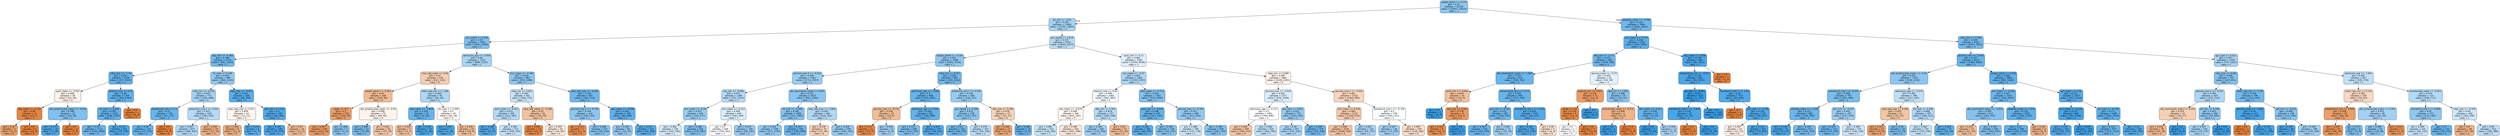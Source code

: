 digraph Tree {
node [shape=box, style="filled, rounded", color="black", fontname="helvetica"] ;
edge [fontname="helvetica"] ;
0 [label="weight_admit <= 0.179\ngini = 0.42\nsamples = 21158\nvalue = [10057, 23433]\nclass = 1", fillcolor="#8ec7f0"] ;
1 [label="ph_min <= -0.05\ngini = 0.456\nsamples = 13464\nvalue = [7476, 13801]\nclass = 1", fillcolor="#a4d2f3"] ;
0 -> 1 [labeldistance=2.5, labelangle=45, headlabel="True"] ;
2 [label="gcs_verbal <= 0.618\ngini = 0.39\nsamples = 3930\nvalue = [1641, 4544]\nclass = 1", fillcolor="#81c0ee"] ;
1 -> 2 ;
3 [label="sbp_min <= -0.184\ngini = 0.348\nsamples = 2718\nvalue = [961, 3324]\nclass = 1", fillcolor="#72b9ed"] ;
2 -> 3 ;
4 [label="mbp_max <= -1.33\ngini = 0.291\nsamples = 1738\nvalue = [477, 2221]\nclass = 1", fillcolor="#64b2eb"] ;
3 -> 4 ;
5 [label="spo2_mean <= -3.557\ngini = 0.498\nsamples = 34\nvalue = [33, 29]\nclass = 0", fillcolor="#fcf0e7"] ;
4 -> 5 ;
6 [label="dbp_mean <= -2.711\ngini = 0.08\nsamples = 12\nvalue = [23, 1]\nclass = 0", fillcolor="#e68642"] ;
5 -> 6 ;
7 [label="gini = 0.32\nsamples = 3\nvalue = [4, 1]\nclass = 0", fillcolor="#eca06a"] ;
6 -> 7 ;
8 [label="gini = 0.0\nsamples = 9\nvalue = [19, 0]\nclass = 0", fillcolor="#e58139"] ;
6 -> 8 ;
9 [label="abs_lymphocytes_mean <= -0.019\ngini = 0.388\nsamples = 22\nvalue = [10, 28]\nclass = 1", fillcolor="#80c0ee"] ;
5 -> 9 ;
10 [label="gini = 0.175\nsamples = 18\nvalue = [3, 28]\nclass = 1", fillcolor="#4ea8e8"] ;
9 -> 10 ;
11 [label="gini = 0.0\nsamples = 4\nvalue = [7, 0]\nclass = 0", fillcolor="#e58139"] ;
9 -> 11 ;
12 [label="totalco2_max <= 8.76\ngini = 0.28\nsamples = 1704\nvalue = [444, 2192]\nclass = 1", fillcolor="#61b1ea"] ;
4 -> 12 ;
13 [label="inr_max <= 0.106\ngini = 0.278\nsamples = 1703\nvalue = [438, 2192]\nclass = 1", fillcolor="#61b1ea"] ;
12 -> 13 ;
14 [label="gini = 0.317\nsamples = 1172\nvalue = [359, 1456]\nclass = 1", fillcolor="#6ab5eb"] ;
13 -> 14 ;
15 [label="gini = 0.175\nsamples = 531\nvalue = [79, 736]\nclass = 1", fillcolor="#4ea8e8"] ;
13 -> 15 ;
16 [label="gini = 0.0\nsamples = 1\nvalue = [6, 0]\nclass = 0", fillcolor="#e58139"] ;
12 -> 16 ;
17 [label="inr_max <= 0.106\ngini = 0.424\nsamples = 980\nvalue = [484, 1103]\nclass = 1", fillcolor="#90c8f0"] ;
3 -> 17 ;
18 [label="mbp_min <= -0.276\ngini = 0.455\nsamples = 771\nvalue = [436, 808]\nclass = 1", fillcolor="#a4d2f3"] ;
17 -> 18 ;
19 [label="baseexcess_min <= 2.0\ngini = 0.31\nsamples = 135\nvalue = [41, 173]\nclass = 1", fillcolor="#68b4eb"] ;
18 -> 19 ;
20 [label="gini = 0.29\nsamples = 133\nvalue = [37, 173]\nclass = 1", fillcolor="#63b2eb"] ;
19 -> 20 ;
21 [label="gini = 0.0\nsamples = 2\nvalue = [4, 0]\nclass = 0", fillcolor="#e58139"] ;
19 -> 21 ;
22 [label="potassium_max.1 <= 2.652\ngini = 0.473\nsamples = 636\nvalue = [395, 635]\nclass = 1", fillcolor="#b4daf5"] ;
18 -> 22 ;
23 [label="gini = 0.467\nsamples = 617\nvalue = [368, 625]\nclass = 1", fillcolor="#aed7f4"] ;
22 -> 23 ;
24 [label="gini = 0.394\nsamples = 19\nvalue = [27, 10]\nclass = 0", fillcolor="#efb082"] ;
22 -> 24 ;
25 [label="mbp_max <= -0.977\ngini = 0.241\nsamples = 209\nvalue = [48, 295]\nclass = 1", fillcolor="#59ade9"] ;
17 -> 25 ;
26 [label="resp_rate_max <= 0.257\ngini = 0.499\nsamples = 14\nvalue = [12, 11]\nclass = 0", fillcolor="#fdf5ef"] ;
25 -> 26 ;
27 [label="gini = 0.391\nsamples = 8\nvalue = [11, 4]\nclass = 0", fillcolor="#eeaf81"] ;
26 -> 27 ;
28 [label="gini = 0.219\nsamples = 6\nvalue = [1, 7]\nclass = 1", fillcolor="#55abe9"] ;
26 -> 28 ;
29 [label="po2_min <= 1.253\ngini = 0.2\nsamples = 195\nvalue = [36, 284]\nclass = 1", fillcolor="#52a9e8"] ;
25 -> 29 ;
30 [label="gini = 0.151\nsamples = 185\nvalue = [25, 279]\nclass = 1", fillcolor="#4ba6e7"] ;
29 -> 30 ;
31 [label="gini = 0.43\nsamples = 10\nvalue = [11, 5]\nclass = 0", fillcolor="#f1ba93"] ;
29 -> 31 ;
32 [label="admission_age <= -0.958\ngini = 0.46\nsamples = 1212\nvalue = [680, 1220]\nclass = 1", fillcolor="#a7d4f3"] ;
2 -> 32 ;
33 [label="resp_rate_mean <= 0.46\ngini = 0.47\nsamples = 229\nvalue = [221, 134]\nclass = 0", fillcolor="#f5cdb1"] ;
32 -> 33 ;
34 [label="weight_admit <= -0.401\ngini = 0.43\nsamples = 184\nvalue = [195, 89]\nclass = 0", fillcolor="#f1bb93"] ;
33 -> 34 ;
35 [label="asian <= 0.5\ngini = 0.3\nsamples = 105\nvalue = [129, 29]\nclass = 0", fillcolor="#eb9d66"] ;
34 -> 35 ;
36 [label="gini = 0.267\nsamples = 100\nvalue = [127, 24]\nclass = 0", fillcolor="#ea995e"] ;
35 -> 36 ;
37 [label="gini = 0.408\nsamples = 5\nvalue = [2, 5]\nclass = 1", fillcolor="#88c4ef"] ;
35 -> 37 ;
38 [label="abs_lymphocytes_mean <= -0.06\ngini = 0.499\nsamples = 79\nvalue = [66, 60]\nclass = 0", fillcolor="#fdf4ed"] ;
34 -> 38 ;
39 [label="gini = 0.368\nsamples = 23\nvalue = [9, 28]\nclass = 1", fillcolor="#79bced"] ;
38 -> 39 ;
40 [label="gini = 0.461\nsamples = 56\nvalue = [57, 32]\nclass = 0", fillcolor="#f4c8a8"] ;
38 -> 40 ;
41 [label="heart_rate_min <= 1.186\ngini = 0.464\nsamples = 45\nvalue = [26, 45]\nclass = 1", fillcolor="#abd6f4"] ;
33 -> 41 ;
42 [label="mbp_mean <= -0.659\ngini = 0.305\nsamples = 21\nvalue = [6, 26]\nclass = 1", fillcolor="#67b4eb"] ;
41 -> 42 ;
43 [label="gini = 0.444\nsamples = 5\nvalue = [4, 2]\nclass = 0", fillcolor="#f2c09c"] ;
42 -> 43 ;
44 [label="gini = 0.142\nsamples = 16\nvalue = [2, 24]\nclass = 1", fillcolor="#49a5e7"] ;
42 -> 44 ;
45 [label="ph_max <= -2.028\ngini = 0.5\nsamples = 24\nvalue = [20, 19]\nclass = 0", fillcolor="#fef9f5"] ;
41 -> 45 ;
46 [label="gini = 0.165\nsamples = 5\nvalue = [1, 10]\nclass = 1", fillcolor="#4da7e8"] ;
45 -> 46 ;
47 [label="gini = 0.436\nsamples = 19\nvalue = [19, 9]\nclass = 0", fillcolor="#f1bd97"] ;
45 -> 47 ;
48 [label="bun_mean <= -0.345\ngini = 0.418\nsamples = 983\nvalue = [459, 1086]\nclass = 1", fillcolor="#8dc6f0"] ;
32 -> 48 ;
49 [label="mbp_min <= 0.691\ngini = 0.487\nsamples = 402\nvalue = [268, 373]\nclass = 1", fillcolor="#c7e3f8"] ;
48 -> 49 ;
50 [label="spo2_mean <= -0.911\ngini = 0.472\nsamples = 346\nvalue = [212, 344]\nclass = 1", fillcolor="#b3d9f5"] ;
49 -> 50 ;
51 [label="gini = 0.188\nsamples = 31\nvalue = [6, 51]\nclass = 1", fillcolor="#50a9e8"] ;
50 -> 51 ;
52 [label="gini = 0.485\nsamples = 315\nvalue = [206, 293]\nclass = 1", fillcolor="#c4e2f7"] ;
50 -> 52 ;
53 [label="resp_rate_mean <= -0.548\ngini = 0.45\nsamples = 56\nvalue = [56, 29]\nclass = 0", fillcolor="#f2c2a0"] ;
49 -> 53 ;
54 [label="gini = 0.083\nsamples = 13\nvalue = [22, 1]\nclass = 0", fillcolor="#e68742"] ;
53 -> 54 ;
55 [label="gini = 0.495\nsamples = 43\nvalue = [34, 28]\nclass = 0", fillcolor="#fae9dc"] ;
53 -> 55 ;
56 [label="resp_rate_max <= -0.209\ngini = 0.333\nsamples = 581\nvalue = [191, 713]\nclass = 1", fillcolor="#6eb7ec"] ;
48 -> 56 ;
57 [label="glucose_max.2 <= -0.759\ngini = 0.416\nsamples = 222\nvalue = [106, 253]\nclass = 1", fillcolor="#8cc6f0"] ;
56 -> 57 ;
58 [label="gini = 0.153\nsamples = 5\nvalue = [11, 1]\nclass = 0", fillcolor="#e78c4b"] ;
57 -> 58 ;
59 [label="gini = 0.398\nsamples = 217\nvalue = [95, 252]\nclass = 1", fillcolor="#84c2ef"] ;
57 -> 59 ;
60 [label="wbc_mean <= -0.596\ngini = 0.263\nsamples = 359\nvalue = [85, 460]\nclass = 1", fillcolor="#5eafea"] ;
56 -> 60 ;
61 [label="gini = 0.426\nsamples = 46\nvalue = [24, 54]\nclass = 1", fillcolor="#91c9f1"] ;
60 -> 61 ;
62 [label="gini = 0.227\nsamples = 313\nvalue = [61, 406]\nclass = 1", fillcolor="#57ace9"] ;
60 -> 62 ;
63 [label="gcs_verbal <= 0.618\ngini = 0.474\nsamples = 9534\nvalue = [5835, 9257]\nclass = 1", fillcolor="#b6dbf5"] ;
1 -> 63 ;
64 [label="weight_admit <= -0.124\ngini = 0.422\nsamples = 4288\nvalue = [2041, 4719]\nclass = 1", fillcolor="#8fc7f0"] ;
63 -> 64 ;
65 [label="glucose_max.2 <= -0.412\ngini = 0.439\nsamples = 3342\nvalue = [1712, 3557]\nclass = 1", fillcolor="#98ccf2"] ;
64 -> 65 ;
66 [label="sbp_min <= -0.068\ngini = 0.473\nsamples = 1290\nvalue = [767, 1231]\nclass = 1", fillcolor="#b4daf5"] ;
65 -> 66 ;
67 [label="bun_mean <= -0.59\ngini = 0.437\nsamples = 656\nvalue = [322, 677]\nclass = 1", fillcolor="#97ccf1"] ;
66 -> 67 ;
68 [label="gini = 0.492\nsamples = 230\nvalue = [152, 196]\nclass = 1", fillcolor="#d3e9f9"] ;
67 -> 68 ;
69 [label="gini = 0.386\nsamples = 426\nvalue = [170, 481]\nclass = 1", fillcolor="#7fc0ee"] ;
67 -> 69 ;
70 [label="bun_mean <= -0.223\ngini = 0.494\nsamples = 634\nvalue = [445, 554]\nclass = 1", fillcolor="#d8ecfa"] ;
66 -> 70 ;
71 [label="gini = 0.5\nsamples = 449\nvalue = [356, 362]\nclass = 1", fillcolor="#fcfdff"] ;
70 -> 71 ;
72 [label="gini = 0.433\nsamples = 185\nvalue = [89, 192]\nclass = 1", fillcolor="#95caf1"] ;
70 -> 72 ;
73 [label="abs_eosinophils_mean <= 0.067\ngini = 0.411\nsamples = 2052\nvalue = [945, 2326]\nclass = 1", fillcolor="#89c5f0"] ;
65 -> 73 ;
74 [label="inr_min <= -0.099\ngini = 0.395\nsamples = 1688\nvalue = [731, 1965]\nclass = 1", fillcolor="#83c1ef"] ;
73 -> 74 ;
75 [label="gini = 0.422\nsamples = 1186\nvalue = [571, 1316]\nclass = 1", fillcolor="#8fc8f0"] ;
74 -> 75 ;
76 [label="gini = 0.317\nsamples = 502\nvalue = [160, 649]\nclass = 1", fillcolor="#6ab5eb"] ;
74 -> 76 ;
77 [label="resp_rate_max <= -0.869\ngini = 0.467\nsamples = 364\nvalue = [214, 361]\nclass = 1", fillcolor="#aed7f4"] ;
73 -> 77 ;
78 [label="gini = 0.476\nsamples = 74\nvalue = [72, 46]\nclass = 0", fillcolor="#f6d2b8"] ;
77 -> 78 ;
79 [label="gini = 0.428\nsamples = 290\nvalue = [142, 315]\nclass = 1", fillcolor="#92c9f1"] ;
77 -> 79 ;
80 [label="mbp_min <= 0.527\ngini = 0.344\nsamples = 946\nvalue = [329, 1162]\nclass = 1", fillcolor="#71b9ec"] ;
64 -> 80 ;
81 [label="admission_age <= -1.968\ngini = 0.3\nsamples = 680\nvalue = [201, 895]\nclass = 1", fillcolor="#65b3eb"] ;
80 -> 81 ;
82 [label="glucose_max <= -0.732\ngini = 0.436\nsamples = 19\nvalue = [19, 9]\nclass = 0", fillcolor="#f1bd97"] ;
81 -> 82 ;
83 [label="gini = 0.117\nsamples = 11\nvalue = [15, 1]\nclass = 0", fillcolor="#e78946"] ;
82 -> 83 ;
84 [label="gini = 0.444\nsamples = 8\nvalue = [4, 8]\nclass = 1", fillcolor="#9ccef2"] ;
82 -> 84 ;
85 [label="admission_age <= 0.265\ngini = 0.283\nsamples = 661\nvalue = [182, 886]\nclass = 1", fillcolor="#62b1ea"] ;
81 -> 85 ;
86 [label="gini = 0.372\nsamples = 284\nvalue = [113, 345]\nclass = 1", fillcolor="#7abdee"] ;
85 -> 86 ;
87 [label="gini = 0.201\nsamples = 377\nvalue = [69, 541]\nclass = 1", fillcolor="#52a9e8"] ;
85 -> 87 ;
88 [label="potassium_min.1 <= 0.934\ngini = 0.438\nsamples = 266\nvalue = [128, 267]\nclass = 1", fillcolor="#98ccf1"] ;
80 -> 88 ;
89 [label="gcs_verbal <= -0.308\ngini = 0.415\nsamples = 239\nvalue = [105, 252]\nclass = 1", fillcolor="#8bc6f0"] ;
88 -> 89 ;
90 [label="gini = 0.33\nsamples = 132\nvalue = [40, 152]\nclass = 1", fillcolor="#6db7ec"] ;
89 -> 90 ;
91 [label="gini = 0.478\nsamples = 107\nvalue = [65, 100]\nclass = 1", fillcolor="#baddf6"] ;
89 -> 91 ;
92 [label="dbp_max <= 0.286\ngini = 0.478\nsamples = 27\nvalue = [23, 15]\nclass = 0", fillcolor="#f6d3ba"] ;
88 -> 92 ;
93 [label="gini = 0.346\nsamples = 17\nvalue = [21, 6]\nclass = 0", fillcolor="#eca572"] ;
92 -> 93 ;
94 [label="gini = 0.298\nsamples = 10\nvalue = [2, 9]\nclass = 1", fillcolor="#65b3eb"] ;
92 -> 94 ;
95 [label="spo2_min <= 0.12\ngini = 0.496\nsamples = 5246\nvalue = [3794, 4538]\nclass = 1", fillcolor="#dfeffb"] ;
63 -> 95 ;
96 [label="bun_mean <= -0.37\ngini = 0.464\nsamples = 2365\nvalue = [1355, 2347]\nclass = 1", fillcolor="#abd6f4"] ;
95 -> 96 ;
97 [label="totalco2_max <= 0.02\ngini = 0.499\nsamples = 1083\nvalue = [822, 885]\nclass = 1", fillcolor="#f1f8fd"] ;
96 -> 97 ;
98 [label="sbp_mean <= -0.674\ngini = 0.499\nsamples = 766\nvalue = [633, 591]\nclass = 0", fillcolor="#fdf7f2"] ;
97 -> 98 ;
99 [label="gini = 0.485\nsamples = 212\nvalue = [136, 192]\nclass = 1", fillcolor="#c5e2f7"] ;
98 -> 99 ;
100 [label="gini = 0.494\nsamples = 554\nvalue = [497, 399]\nclass = 0", fillcolor="#fae6d8"] ;
98 -> 100 ;
101 [label="dbp_min <= 1.001\ngini = 0.476\nsamples = 317\nvalue = [189, 294]\nclass = 1", fillcolor="#b8dcf6"] ;
97 -> 101 ;
102 [label="gini = 0.442\nsamples = 264\nvalue = [132, 268]\nclass = 1", fillcolor="#9bcdf2"] ;
101 -> 102 ;
103 [label="gini = 0.43\nsamples = 53\nvalue = [57, 26]\nclass = 0", fillcolor="#f1ba93"] ;
101 -> 103 ;
104 [label="mbp_mean <= -0.713\ngini = 0.392\nsamples = 1282\nvalue = [533, 1462]\nclass = 1", fillcolor="#81c1ee"] ;
96 -> 104 ;
105 [label="spo2_min <= -0.029\ngini = 0.298\nsamples = 434\nvalue = [121, 542]\nclass = 1", fillcolor="#65b3eb"] ;
104 -> 105 ;
106 [label="gini = 0.245\nsamples = 305\nvalue = [66, 395]\nclass = 1", fillcolor="#5aade9"] ;
105 -> 106 ;
107 [label="gini = 0.396\nsamples = 129\nvalue = [55, 147]\nclass = 1", fillcolor="#83c2ef"] ;
105 -> 107 ;
108 [label="glucose_max <= -0.743\ngini = 0.427\nsamples = 848\nvalue = [412, 920]\nclass = 1", fillcolor="#92c9f1"] ;
104 -> 108 ;
109 [label="gini = 0.488\nsamples = 190\nvalue = [131, 178]\nclass = 1", fillcolor="#cbe5f8"] ;
108 -> 109 ;
110 [label="gini = 0.398\nsamples = 658\nvalue = [281, 742]\nclass = 1", fillcolor="#84c2ef"] ;
108 -> 110 ;
111 [label="mbp_min <= 0.089\ngini = 0.499\nsamples = 2881\nvalue = [2439, 2191]\nclass = 0", fillcolor="#fcf2eb"] ;
95 -> 111 ;
112 [label="glucose_max <= -0.024\ngini = 0.495\nsamples = 1371\nvalue = [979, 1206]\nclass = 1", fillcolor="#daedfa"] ;
111 -> 112 ;
113 [label="admission_age <= -0.213\ngini = 0.5\nsamples = 1001\nvalue = [796, 806]\nclass = 1", fillcolor="#fdfeff"] ;
112 -> 113 ;
114 [label="gini = 0.456\nsamples = 369\nvalue = [394, 214]\nclass = 0", fillcolor="#f3c5a5"] ;
113 -> 114 ;
115 [label="gini = 0.482\nsamples = 632\nvalue = [402, 592]\nclass = 1", fillcolor="#bfe0f7"] ;
113 -> 115 ;
116 [label="po2_max <= 0.841\ngini = 0.431\nsamples = 370\nvalue = [183, 400]\nclass = 1", fillcolor="#94caf1"] ;
112 -> 116 ;
117 [label="gini = 0.46\nsamples = 267\nvalue = [147, 262]\nclass = 1", fillcolor="#a8d4f4"] ;
116 -> 117 ;
118 [label="gini = 0.328\nsamples = 103\nvalue = [36, 138]\nclass = 1", fillcolor="#6db7ec"] ;
116 -> 118 ;
119 [label="glucose_max.2 <= -0.016\ngini = 0.481\nsamples = 1510\nvalue = [1460, 985]\nclass = 0", fillcolor="#f7d6bf"] ;
111 -> 119 ;
120 [label="bun_mean <= 0.218\ngini = 0.465\nsamples = 1132\nvalue = [1159, 674]\nclass = 0", fillcolor="#f4caac"] ;
119 -> 120 ;
121 [label="gini = 0.448\nsamples = 1016\nvalue = [1094, 559]\nclass = 0", fillcolor="#f2c19e"] ;
120 -> 121 ;
122 [label="gini = 0.461\nsamples = 116\nvalue = [65, 115]\nclass = 1", fillcolor="#a9d4f4"] ;
120 -> 122 ;
123 [label="hematocrit_max.1 <= -0.378\ngini = 0.5\nsamples = 378\nvalue = [301, 311]\nclass = 1", fillcolor="#f9fcfe"] ;
119 -> 123 ;
124 [label="gini = 0.447\nsamples = 138\nvalue = [73, 143]\nclass = 1", fillcolor="#9ecff2"] ;
123 -> 124 ;
125 [label="gini = 0.489\nsamples = 240\nvalue = [228, 168]\nclass = 0", fillcolor="#f8decb"] ;
123 -> 125 ;
126 [label="platelets_mean <= -0.796\ngini = 0.333\nsamples = 7694\nvalue = [2581, 9632]\nclass = 1", fillcolor="#6eb7ec"] ;
0 -> 126 [labeldistance=2.5, labelangle=-45, headlabel="False"] ;
127 [label="bun_mean <= -0.174\ngini = 0.248\nsamples = 1343\nvalue = [305, 1801]\nclass = 1", fillcolor="#5baee9"] ;
126 -> 127 ;
128 [label="dbp_min <= 1.717\ngini = 0.331\nsamples = 649\nvalue = [209, 789]\nclass = 1", fillcolor="#6db7ec"] ;
127 -> 128 ;
129 [label="abs_neutrophils_mean <= -1.669\ngini = 0.315\nsamples = 614\nvalue = [185, 761]\nclass = 1", fillcolor="#69b5eb"] ;
128 -> 129 ;
130 [label="pco2_min <= -0.643\ngini = 0.444\nsamples = 10\nvalue = [10, 5]\nclass = 0", fillcolor="#f2c09c"] ;
129 -> 130 ;
131 [label="gini = 0.0\nsamples = 1\nvalue = [0, 3]\nclass = 1", fillcolor="#399de5"] ;
130 -> 131 ;
132 [label="sbp_max <= 0.543\ngini = 0.278\nsamples = 9\nvalue = [10, 2]\nclass = 0", fillcolor="#ea9a61"] ;
130 -> 132 ;
133 [label="gini = 0.165\nsamples = 8\nvalue = [10, 1]\nclass = 0", fillcolor="#e88e4d"] ;
132 -> 133 ;
134 [label="gini = 0.0\nsamples = 1\nvalue = [0, 1]\nclass = 1", fillcolor="#399de5"] ;
132 -> 134 ;
135 [label="temperature_max <= 0.472\ngini = 0.305\nsamples = 604\nvalue = [175, 756]\nclass = 1", fillcolor="#67b4eb"] ;
129 -> 135 ;
136 [label="po2_min <= 0.519\ngini = 0.337\nsamples = 445\nvalue = [146, 535]\nclass = 1", fillcolor="#6fb8ec"] ;
135 -> 136 ;
137 [label="gini = 0.307\nsamples = 372\nvalue = [107, 459]\nclass = 1", fillcolor="#67b4eb"] ;
136 -> 137 ;
138 [label="gini = 0.448\nsamples = 73\nvalue = [39, 76]\nclass = 1", fillcolor="#9fcff2"] ;
136 -> 138 ;
139 [label="hematocrit_min.1 <= 1.272\ngini = 0.205\nsamples = 159\nvalue = [29, 221]\nclass = 1", fillcolor="#53aae8"] ;
135 -> 139 ;
140 [label="gini = 0.185\nsamples = 154\nvalue = [25, 218]\nclass = 1", fillcolor="#50a8e8"] ;
139 -> 140 ;
141 [label="gini = 0.49\nsamples = 5\nvalue = [4, 3]\nclass = 0", fillcolor="#f8e0ce"] ;
139 -> 141 ;
142 [label="glucose_mean <= -0.74\ngini = 0.497\nsamples = 35\nvalue = [24, 28]\nclass = 1", fillcolor="#e3f1fb"] ;
128 -> 142 ;
143 [label="totalco2_min <= 0.851\ngini = 0.291\nsamples = 11\nvalue = [14, 3]\nclass = 0", fillcolor="#eb9c63"] ;
142 -> 143 ;
144 [label="white <= 0.5\ngini = 0.124\nsamples = 9\nvalue = [14, 1]\nclass = 0", fillcolor="#e78a47"] ;
143 -> 144 ;
145 [label="gini = 0.5\nsamples = 2\nvalue = [1, 1]\nclass = 0", fillcolor="#ffffff"] ;
144 -> 145 ;
146 [label="gini = 0.0\nsamples = 7\nvalue = [13, 0]\nclass = 0", fillcolor="#e58139"] ;
144 -> 146 ;
147 [label="gini = 0.0\nsamples = 2\nvalue = [0, 2]\nclass = 1", fillcolor="#399de5"] ;
143 -> 147 ;
148 [label="dbp_min <= 1.891\ngini = 0.408\nsamples = 24\nvalue = [10, 25]\nclass = 1", fillcolor="#88c4ef"] ;
142 -> 148 ;
149 [label="bicarbonate_mean <= -0.172\ngini = 0.408\nsamples = 5\nvalue = [5, 2]\nclass = 0", fillcolor="#efb388"] ;
148 -> 149 ;
150 [label="gini = 0.0\nsamples = 2\nvalue = [0, 2]\nclass = 1", fillcolor="#399de5"] ;
149 -> 150 ;
151 [label="gini = 0.0\nsamples = 3\nvalue = [5, 0]\nclass = 0", fillcolor="#e58139"] ;
149 -> 151 ;
152 [label="wbc_mean <= -0.673\ngini = 0.293\nsamples = 19\nvalue = [5, 23]\nclass = 1", fillcolor="#64b2eb"] ;
148 -> 152 ;
153 [label="gini = 0.0\nsamples = 7\nvalue = [0, 14]\nclass = 1", fillcolor="#399de5"] ;
152 -> 153 ;
154 [label="gini = 0.459\nsamples = 12\nvalue = [5, 9]\nclass = 1", fillcolor="#a7d3f3"] ;
152 -> 154 ;
155 [label="sbp_mean <= 3.636\ngini = 0.158\nsamples = 694\nvalue = [96, 1012]\nclass = 1", fillcolor="#4ca6e7"] ;
127 -> 155 ;
156 [label="temperature_min <= -0.871\ngini = 0.156\nsamples = 693\nvalue = [94, 1012]\nclass = 1", fillcolor="#4ba6e7"] ;
155 -> 156 ;
157 [label="ptt_max <= -0.461\ngini = 0.011\nsamples = 120\nvalue = [1, 177]\nclass = 1", fillcolor="#3a9ee5"] ;
156 -> 157 ;
158 [label="hematocrit_max.1 <= -1.643\ngini = 0.133\nsamples = 12\nvalue = [1, 13]\nclass = 1", fillcolor="#48a5e7"] ;
157 -> 158 ;
159 [label="gini = 0.0\nsamples = 1\nvalue = [1, 0]\nclass = 0", fillcolor="#e58139"] ;
158 -> 159 ;
160 [label="gini = 0.0\nsamples = 11\nvalue = [0, 13]\nclass = 1", fillcolor="#399de5"] ;
158 -> 160 ;
161 [label="gini = 0.0\nsamples = 108\nvalue = [0, 164]\nclass = 1", fillcolor="#399de5"] ;
157 -> 161 ;
162 [label="hematocrit_min.1 <= -2.93\ngini = 0.18\nsamples = 573\nvalue = [93, 835]\nclass = 1", fillcolor="#4fa8e8"] ;
156 -> 162 ;
163 [label="gini = 0.0\nsamples = 1\nvalue = [3, 0]\nclass = 0", fillcolor="#e58139"] ;
162 -> 163 ;
164 [label="po2_max <= -1.378\ngini = 0.176\nsamples = 572\nvalue = [90, 835]\nclass = 1", fillcolor="#4ea8e8"] ;
162 -> 164 ;
165 [label="gini = 0.497\nsamples = 20\nvalue = [15, 13]\nclass = 0", fillcolor="#fceee5"] ;
164 -> 165 ;
166 [label="gini = 0.153\nsamples = 552\nvalue = [75, 822]\nclass = 1", fillcolor="#4ba6e7"] ;
164 -> 166 ;
167 [label="gini = 0.0\nsamples = 1\nvalue = [2, 0]\nclass = 0", fillcolor="#e58139"] ;
155 -> 167 ;
168 [label="mbp_min <= 0.764\ngini = 0.349\nsamples = 6351\nvalue = [2276, 7831]\nclass = 1", fillcolor="#73b9ed"] ;
126 -> 168 ;
169 [label="glucose_max <= -0.544\ngini = 0.307\nsamples = 4972\nvalue = [1499, 6404]\nclass = 1", fillcolor="#67b4eb"] ;
168 -> 169 ;
170 [label="abs_lymphocytes_mean <= -0.02\ngini = 0.416\nsamples = 1103\nvalue = [518, 1239]\nclass = 1", fillcolor="#8cc6f0"] ;
169 -> 170 ;
171 [label="hematocrit_max.1 <= 0.541\ngini = 0.368\nsamples = 755\nvalue = [291, 904]\nclass = 1", fillcolor="#79bded"] ;
170 -> 171 ;
172 [label="chloride_mean <= -1.076\ngini = 0.317\nsamples = 488\nvalue = [154, 625]\nclass = 1", fillcolor="#6ab5eb"] ;
171 -> 172 ;
173 [label="gini = 0.139\nsamples = 71\nvalue = [9, 111]\nclass = 1", fillcolor="#49a5e7"] ;
172 -> 173 ;
174 [label="gini = 0.343\nsamples = 417\nvalue = [145, 514]\nclass = 1", fillcolor="#71b9ec"] ;
172 -> 174 ;
175 [label="po2_min <= -0.207\ngini = 0.442\nsamples = 267\nvalue = [137, 279]\nclass = 1", fillcolor="#9acdf2"] ;
171 -> 175 ;
176 [label="gini = 0.327\nsamples = 112\nvalue = [37, 143]\nclass = 1", fillcolor="#6cb6ec"] ;
175 -> 176 ;
177 [label="gini = 0.488\nsamples = 155\nvalue = [100, 136]\nclass = 1", fillcolor="#cbe5f8"] ;
175 -> 177 ;
178 [label="admission_age <= -2.076\ngini = 0.482\nsamples = 348\nvalue = [227, 335]\nclass = 1", fillcolor="#bfdff7"] ;
170 -> 178 ;
179 [label="resp_rate_max <= 0.568\ngini = 0.455\nsamples = 41\nvalue = [41, 22]\nclass = 0", fillcolor="#f3c5a3"] ;
178 -> 179 ;
180 [label="gini = 0.315\nsamples = 27\nvalue = [37, 9]\nclass = 0", fillcolor="#eba069"] ;
179 -> 180 ;
181 [label="gini = 0.36\nsamples = 14\nvalue = [4, 13]\nclass = 1", fillcolor="#76bbed"] ;
179 -> 181 ;
182 [label="ph_max <= 0.308\ngini = 0.468\nsamples = 307\nvalue = [186, 313]\nclass = 1", fillcolor="#afd7f4"] ;
178 -> 182 ;
183 [label="gini = 0.482\nsamples = 270\nvalue = [176, 259]\nclass = 1", fillcolor="#c0e0f7"] ;
182 -> 183 ;
184 [label="gini = 0.264\nsamples = 37\nvalue = [10, 54]\nclass = 1", fillcolor="#5eafea"] ;
182 -> 184 ;
185 [label="weight_admit <= 0.658\ngini = 0.268\nsamples = 3869\nvalue = [981, 5165]\nclass = 1", fillcolor="#5fb0ea"] ;
169 -> 185 ;
186 [label="bun_mean <= -0.419\ngini = 0.327\nsamples = 1622\nvalue = [528, 2037]\nclass = 1", fillcolor="#6cb6ec"] ;
185 -> 186 ;
187 [label="abs_neutrophils_mean <= -0.959\ngini = 0.397\nsamples = 617\nvalue = [264, 702]\nclass = 1", fillcolor="#83c2ef"] ;
186 -> 187 ;
188 [label="gini = 0.437\nsamples = 15\nvalue = [21, 10]\nclass = 0", fillcolor="#f1bd97"] ;
187 -> 188 ;
189 [label="gini = 0.385\nsamples = 602\nvalue = [243, 692]\nclass = 1", fillcolor="#7fbfee"] ;
187 -> 189 ;
190 [label="platelets_mean <= 3.512\ngini = 0.276\nsamples = 1005\nvalue = [264, 1335]\nclass = 1", fillcolor="#60b0ea"] ;
186 -> 190 ;
191 [label="gini = 0.27\nsamples = 999\nvalue = [256, 1332]\nclass = 1", fillcolor="#5fb0ea"] ;
190 -> 191 ;
192 [label="gini = 0.397\nsamples = 6\nvalue = [8, 3]\nclass = 0", fillcolor="#efb083"] ;
190 -> 192 ;
193 [label="gcs_motor <= 0.26\ngini = 0.221\nsamples = 2247\nvalue = [453, 3128]\nclass = 1", fillcolor="#56abe9"] ;
185 -> 193 ;
194 [label="bun_mean <= -0.125\ngini = 0.127\nsamples = 841\nvalue = [92, 1254]\nclass = 1", fillcolor="#48a4e7"] ;
193 -> 194 ;
195 [label="gini = 0.179\nsamples = 522\nvalue = [83, 751]\nclass = 1", fillcolor="#4fa8e8"] ;
194 -> 195 ;
196 [label="gini = 0.035\nsamples = 319\nvalue = [9, 503]\nclass = 1", fillcolor="#3d9fe5"] ;
194 -> 196 ;
197 [label="inr_max <= -0.178\ngini = 0.271\nsamples = 1406\nvalue = [361, 1874]\nclass = 1", fillcolor="#5fb0ea"] ;
193 -> 197 ;
198 [label="gini = 0.314\nsamples = 877\nvalue = [272, 1125]\nclass = 1", fillcolor="#69b5eb"] ;
197 -> 198 ;
199 [label="gini = 0.19\nsamples = 529\nvalue = [89, 749]\nclass = 1", fillcolor="#51a9e8"] ;
197 -> 199 ;
200 [label="gcs_eyes <= 0.412\ngini = 0.457\nsamples = 1379\nvalue = [777, 1427]\nclass = 1", fillcolor="#a5d2f3"] ;
168 -> 200 ;
201 [label="mbp_max <= 0.081\ngini = 0.399\nsamples = 552\nvalue = [247, 651]\nclass = 1", fillcolor="#84c2ef"] ;
200 -> 201 ;
202 [label="glucose_max.2 <= -0.527\ngini = 0.465\nsamples = 203\nvalue = [122, 210]\nclass = 1", fillcolor="#acd6f4"] ;
201 -> 202 ;
203 [label="abs_neutrophils_mean <= 0.239\ngini = 0.474\nsamples = 37\nvalue = [43, 27]\nclass = 0", fillcolor="#f5d0b5"] ;
202 -> 203 ;
204 [label="gini = 0.416\nsamples = 30\nvalue = [43, 18]\nclass = 0", fillcolor="#f0b68c"] ;
203 -> 204 ;
205 [label="gini = 0.0\nsamples = 7\nvalue = [0, 9]\nclass = 1", fillcolor="#399de5"] ;
203 -> 205 ;
206 [label="ptt_min <= 0.249\ngini = 0.421\nsamples = 166\nvalue = [79, 183]\nclass = 1", fillcolor="#8ec7f0"] ;
202 -> 206 ;
207 [label="gini = 0.455\nsamples = 144\nvalue = [79, 147]\nclass = 1", fillcolor="#a3d2f3"] ;
206 -> 207 ;
208 [label="gini = 0.0\nsamples = 22\nvalue = [0, 36]\nclass = 1", fillcolor="#399de5"] ;
206 -> 208 ;
209 [label="heart_rate_min <= -0.39\ngini = 0.344\nsamples = 349\nvalue = [125, 441]\nclass = 1", fillcolor="#71b9ec"] ;
201 -> 209 ;
210 [label="glucose_mean <= -1.262\ngini = 0.14\nsamples = 113\nvalue = [13, 158]\nclass = 1", fillcolor="#49a5e7"] ;
209 -> 210 ;
211 [label="gini = 0.0\nsamples = 1\nvalue = [2, 0]\nclass = 0", fillcolor="#e58139"] ;
210 -> 211 ;
212 [label="gini = 0.122\nsamples = 112\nvalue = [11, 158]\nclass = 1", fillcolor="#47a4e7"] ;
210 -> 212 ;
213 [label="ptt_min <= -0.524\ngini = 0.406\nsamples = 236\nvalue = [112, 283]\nclass = 1", fillcolor="#87c4ef"] ;
209 -> 213 ;
214 [label="gini = 0.156\nsamples = 48\nvalue = [7, 75]\nclass = 1", fillcolor="#4ba6e7"] ;
213 -> 214 ;
215 [label="gini = 0.446\nsamples = 188\nvalue = [105, 208]\nclass = 1", fillcolor="#9dcef2"] ;
213 -> 215 ;
216 [label="admission_age <= -1.601\ngini = 0.482\nsamples = 827\nvalue = [530, 776]\nclass = 1", fillcolor="#c0e0f7"] ;
200 -> 216 ;
217 [label="heart_rate_min <= 0.726\ngini = 0.483\nsamples = 104\nvalue = [94, 65]\nclass = 0", fillcolor="#f7d8c2"] ;
216 -> 217 ;
218 [label="temperature_min <= 0.859\ngini = 0.308\nsamples = 56\nvalue = [68, 16]\nclass = 0", fillcolor="#eb9f68"] ;
217 -> 218 ;
219 [label="gini = 0.229\nsamples = 50\nvalue = [66, 10]\nclass = 0", fillcolor="#e99457"] ;
218 -> 219 ;
220 [label="gini = 0.375\nsamples = 6\nvalue = [2, 6]\nclass = 1", fillcolor="#7bbeee"] ;
218 -> 220 ;
221 [label="abs_lymphocytes_mean <= 0.282\ngini = 0.453\nsamples = 48\nvalue = [26, 49]\nclass = 1", fillcolor="#a2d1f3"] ;
217 -> 221 ;
222 [label="gini = 0.406\nsamples = 44\nvalue = [19, 48]\nclass = 1", fillcolor="#87c4ef"] ;
221 -> 222 ;
223 [label="gini = 0.219\nsamples = 4\nvalue = [7, 1]\nclass = 0", fillcolor="#e99355"] ;
221 -> 223 ;
224 [label="bicarbonate_mean <= -0.053\ngini = 0.471\nsamples = 723\nvalue = [436, 711]\nclass = 1", fillcolor="#b2d9f5"] ;
216 -> 224 ;
225 [label="hematocrit_min.1 <= 0.809\ngini = 0.42\nsamples = 273\nvalue = [131, 305]\nclass = 1", fillcolor="#8ec7f0"] ;
224 -> 225 ;
226 [label="gini = 0.484\nsamples = 141\nvalue = [92, 132]\nclass = 1", fillcolor="#c3e1f7"] ;
225 -> 226 ;
227 [label="gini = 0.3\nsamples = 132\nvalue = [39, 173]\nclass = 1", fillcolor="#66b3eb"] ;
225 -> 227 ;
228 [label="mbp_max <= -0.429\ngini = 0.49\nsamples = 450\nvalue = [305, 406]\nclass = 1", fillcolor="#cee7f9"] ;
224 -> 228 ;
229 [label="gini = 0.4\nsamples = 38\nvalue = [47, 18]\nclass = 0", fillcolor="#efb185"] ;
228 -> 229 ;
230 [label="gini = 0.48\nsamples = 412\nvalue = [258, 388]\nclass = 1", fillcolor="#bddef6"] ;
228 -> 230 ;
}